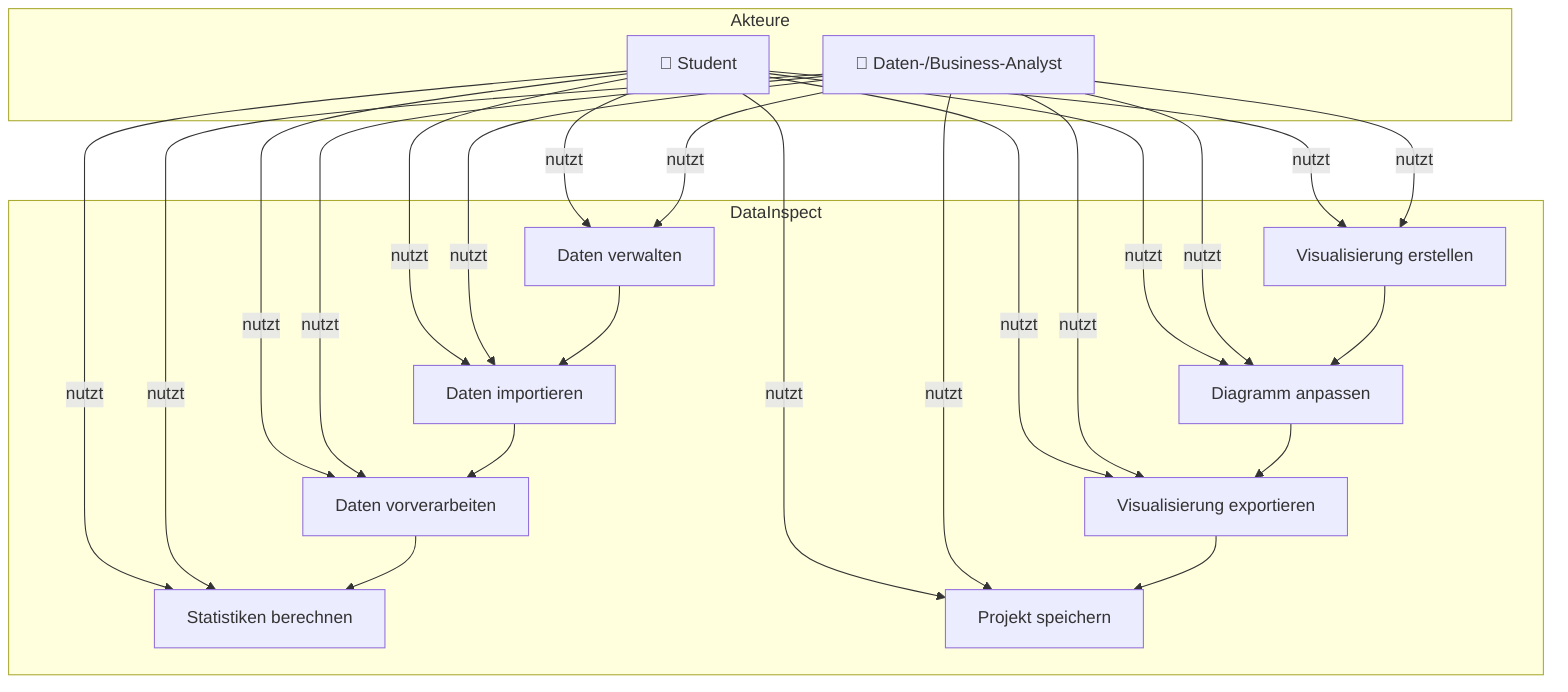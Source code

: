 flowchart TD
    subgraph Akteure
        direction LR
        Student["👤 Student"]
        Analyst["👤 Daten-/Business-Analyst"]
    end

    subgraph DataInspect["DataInspect"]
        direction TB
        UC1["Daten verwalten"]
        UC2["Daten importieren"]
        UC3["Daten vorverarbeiten"]
        UC4["Statistiken berechnen"]
        UC5["Visualisierung erstellen"]
        UC6["Diagramm anpassen"]
        UC7["Visualisierung exportieren"]
        UC8["Projekt speichern"]
    end

    %% Beziehungen zwischen Akteuren und Use Cases
    Student -- nutzt --> UC1
    Student -- nutzt --> UC2
    Student -- nutzt --> UC3
    Student -- nutzt --> UC4
    Student -- nutzt --> UC5
    Student -- nutzt --> UC6
    Student -- nutzt --> UC7
    Student -- nutzt --> UC8

    Analyst -- nutzt --> UC1
    Analyst -- nutzt --> UC2
    Analyst -- nutzt --> UC3
    Analyst -- nutzt --> UC4
    Analyst -- nutzt --> UC5
    Analyst -- nutzt --> UC6
    Analyst -- nutzt --> UC7
    Analyst -- nutzt --> UC8

    %% Beziehungen zwischen Use Cases
    UC1 --> UC2
    UC2 --> UC3
    UC3 --> UC4
    UC5 --> UC6
    UC6 --> UC7
    UC7 --> UC8
